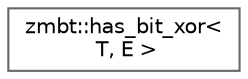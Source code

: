 digraph "Graphical Class Hierarchy"
{
 // LATEX_PDF_SIZE
  bgcolor="transparent";
  edge [fontname=Helvetica,fontsize=10,labelfontname=Helvetica,labelfontsize=10];
  node [fontname=Helvetica,fontsize=10,shape=box,height=0.2,width=0.4];
  rankdir="LR";
  Node0 [id="Node000000",label="zmbt::has_bit_xor\<\l T, E \>",height=0.2,width=0.4,color="grey40", fillcolor="white", style="filled",URL="$structzmbt_1_1has__bit__xor.html",tooltip=" "];
}
